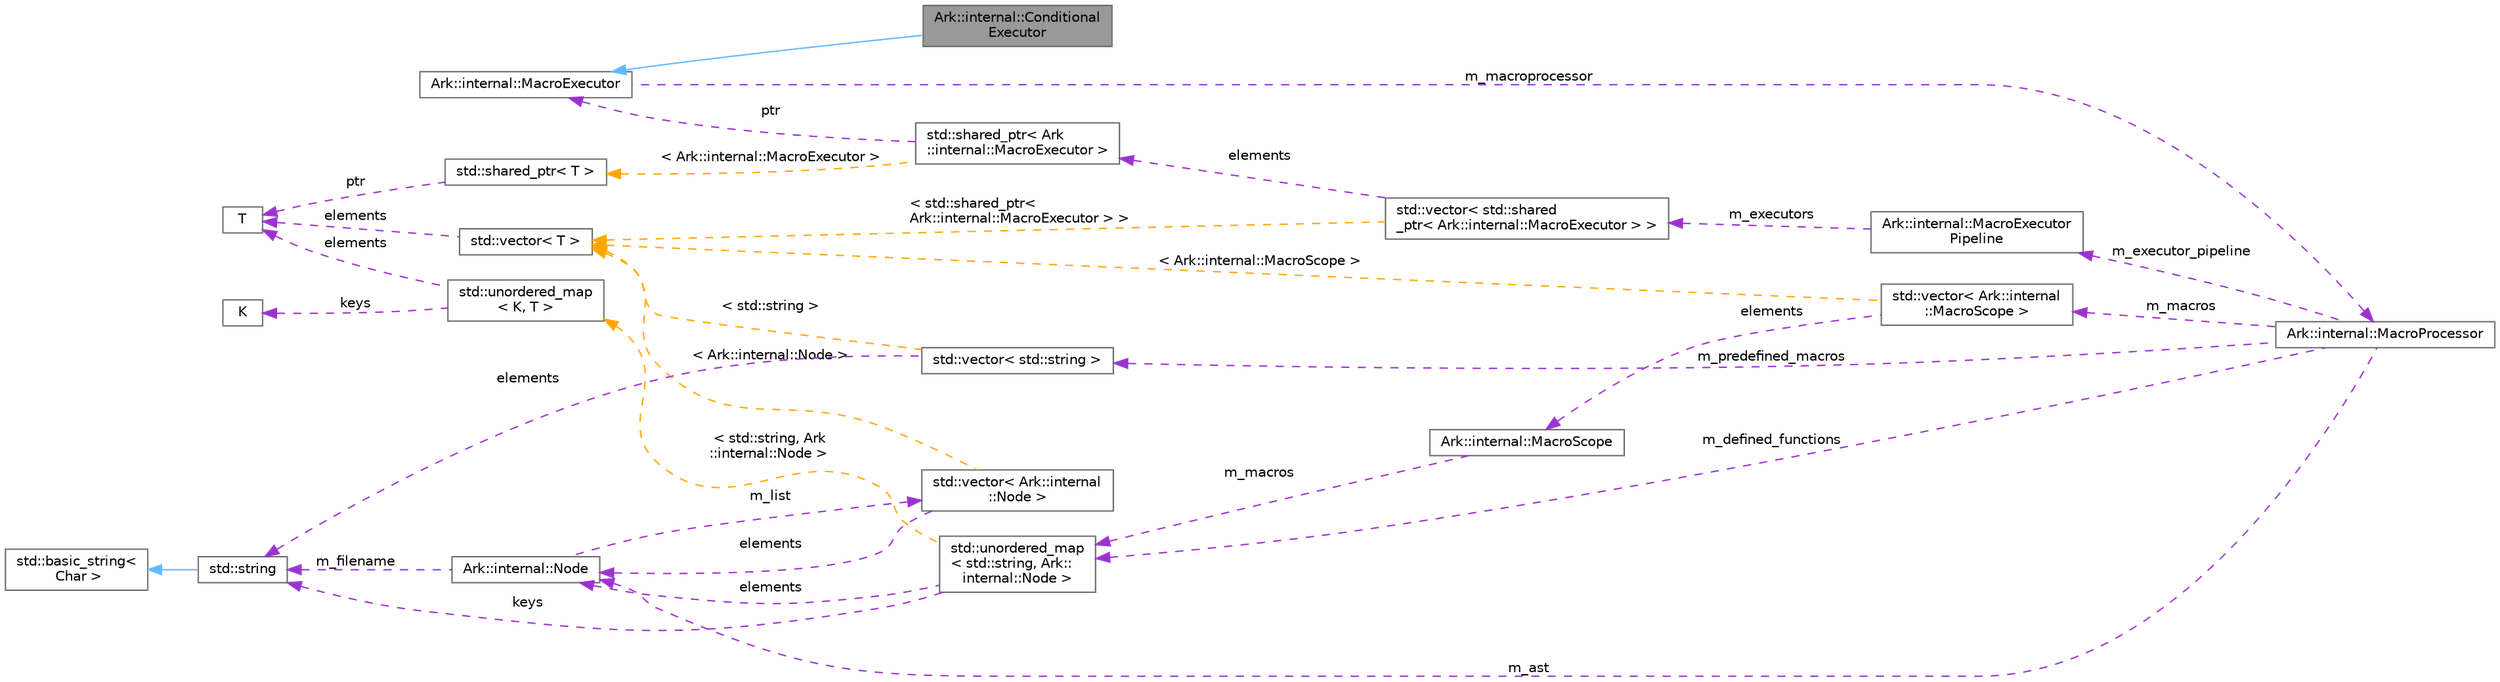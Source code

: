 digraph "Ark::internal::ConditionalExecutor"
{
 // INTERACTIVE_SVG=YES
 // LATEX_PDF_SIZE
  bgcolor="transparent";
  edge [fontname=Helvetica,fontsize=10,labelfontname=Helvetica,labelfontsize=10];
  node [fontname=Helvetica,fontsize=10,shape=box,height=0.2,width=0.4];
  rankdir="LR";
  Node1 [label="Ark::internal::Conditional\lExecutor",height=0.2,width=0.4,color="gray40", fillcolor="grey60", style="filled", fontcolor="black",tooltip="Handles Conditional macros."];
  Node2 -> Node1 [dir="back",color="steelblue1",style="solid"];
  Node2 [label="Ark::internal::MacroExecutor",height=0.2,width=0.4,color="gray40", fillcolor="white", style="filled",URL="$d5/d8f/classArk_1_1internal_1_1MacroExecutor.html",tooltip="A class that applies macros in a Node."];
  Node3 -> Node2 [dir="back",color="darkorchid3",style="dashed",label=" m_macroprocessor" ];
  Node3 [label="Ark::internal::MacroProcessor",height=0.2,width=0.4,color="gray40", fillcolor="white", style="filled",URL="$d5/db5/classArk_1_1internal_1_1MacroProcessor.html",tooltip="The class handling the macros definitions and calls, given an AST."];
  Node4 -> Node3 [dir="back",color="darkorchid3",style="dashed",label=" m_ast" ];
  Node4 [label="Ark::internal::Node",height=0.2,width=0.4,color="gray40", fillcolor="white", style="filled",URL="$dc/d9e/classArk_1_1internal_1_1Node.html",tooltip="A node of an Abstract Syntax Tree for ArkScript."];
  Node5 -> Node4 [dir="back",color="darkorchid3",style="dashed",label=" m_list" ];
  Node5 [label="std::vector\< Ark::internal\l::Node \>",height=0.2,width=0.4,color="gray40", fillcolor="white", style="filled",tooltip=" "];
  Node4 -> Node5 [dir="back",color="darkorchid3",style="dashed",label=" elements" ];
  Node6 -> Node5 [dir="back",color="orange",style="dashed",label=" \< Ark::internal::Node \>" ];
  Node6 [label="std::vector\< T \>",height=0.2,width=0.4,color="gray40", fillcolor="white", style="filled",tooltip=" "];
  Node7 -> Node6 [dir="back",color="darkorchid3",style="dashed",label=" elements" ];
  Node7 [label="T",height=0.2,width=0.4,color="gray40", fillcolor="white", style="filled",tooltip=" "];
  Node8 -> Node4 [dir="back",color="darkorchid3",style="dashed",label=" m_filename" ];
  Node8 [label="std::string",height=0.2,width=0.4,color="gray40", fillcolor="white", style="filled",tooltip=" "];
  Node9 -> Node8 [dir="back",color="steelblue1",style="solid"];
  Node9 [label="std::basic_string\<\l Char \>",height=0.2,width=0.4,color="gray40", fillcolor="white", style="filled",tooltip=" "];
  Node10 -> Node3 [dir="back",color="darkorchid3",style="dashed",label=" m_macros" ];
  Node10 [label="std::vector\< Ark::internal\l::MacroScope \>",height=0.2,width=0.4,color="gray40", fillcolor="white", style="filled",tooltip=" "];
  Node11 -> Node10 [dir="back",color="darkorchid3",style="dashed",label=" elements" ];
  Node11 [label="Ark::internal::MacroScope",height=0.2,width=0.4,color="gray40", fillcolor="white", style="filled",URL="$d6/d42/classArk_1_1internal_1_1MacroScope.html",tooltip=" "];
  Node12 -> Node11 [dir="back",color="darkorchid3",style="dashed",label=" m_macros" ];
  Node12 [label="std::unordered_map\l\< std::string, Ark::\linternal::Node \>",height=0.2,width=0.4,color="gray40", fillcolor="white", style="filled",tooltip=" "];
  Node8 -> Node12 [dir="back",color="darkorchid3",style="dashed",label=" keys" ];
  Node4 -> Node12 [dir="back",color="darkorchid3",style="dashed",label=" elements" ];
  Node13 -> Node12 [dir="back",color="orange",style="dashed",label=" \< std::string, Ark\l::internal::Node \>" ];
  Node13 [label="std::unordered_map\l\< K, T \>",height=0.2,width=0.4,color="gray40", fillcolor="white", style="filled",tooltip=" "];
  Node14 -> Node13 [dir="back",color="darkorchid3",style="dashed",label=" keys" ];
  Node14 [label="K",height=0.2,width=0.4,color="gray40", fillcolor="white", style="filled",tooltip=" "];
  Node7 -> Node13 [dir="back",color="darkorchid3",style="dashed",label=" elements" ];
  Node6 -> Node10 [dir="back",color="orange",style="dashed",label=" \< Ark::internal::MacroScope \>" ];
  Node15 -> Node3 [dir="back",color="darkorchid3",style="dashed",label=" m_executor_pipeline" ];
  Node15 [label="Ark::internal::MacroExecutor\lPipeline",height=0.2,width=0.4,color="gray40", fillcolor="white", style="filled",URL="$d7/d22/classArk_1_1internal_1_1MacroExecutorPipeline.html",tooltip="The class that initializes the MacroExecutors."];
  Node16 -> Node15 [dir="back",color="darkorchid3",style="dashed",label=" m_executors" ];
  Node16 [label="std::vector\< std::shared\l_ptr\< Ark::internal::MacroExecutor \> \>",height=0.2,width=0.4,color="gray40", fillcolor="white", style="filled",tooltip=" "];
  Node17 -> Node16 [dir="back",color="darkorchid3",style="dashed",label=" elements" ];
  Node17 [label="std::shared_ptr\< Ark\l::internal::MacroExecutor \>",height=0.2,width=0.4,color="gray40", fillcolor="white", style="filled",tooltip=" "];
  Node2 -> Node17 [dir="back",color="darkorchid3",style="dashed",label=" ptr" ];
  Node18 -> Node17 [dir="back",color="orange",style="dashed",label=" \< Ark::internal::MacroExecutor \>" ];
  Node18 [label="std::shared_ptr\< T \>",height=0.2,width=0.4,color="gray40", fillcolor="white", style="filled",tooltip=" "];
  Node7 -> Node18 [dir="back",color="darkorchid3",style="dashed",label=" ptr" ];
  Node6 -> Node16 [dir="back",color="orange",style="dashed",label=" \< std::shared_ptr\<\l Ark::internal::MacroExecutor \> \>" ];
  Node19 -> Node3 [dir="back",color="darkorchid3",style="dashed",label=" m_predefined_macros" ];
  Node19 [label="std::vector\< std::string \>",height=0.2,width=0.4,color="gray40", fillcolor="white", style="filled",tooltip=" "];
  Node8 -> Node19 [dir="back",color="darkorchid3",style="dashed",label=" elements" ];
  Node6 -> Node19 [dir="back",color="orange",style="dashed",label=" \< std::string \>" ];
  Node12 -> Node3 [dir="back",color="darkorchid3",style="dashed",label=" m_defined_functions" ];
}
